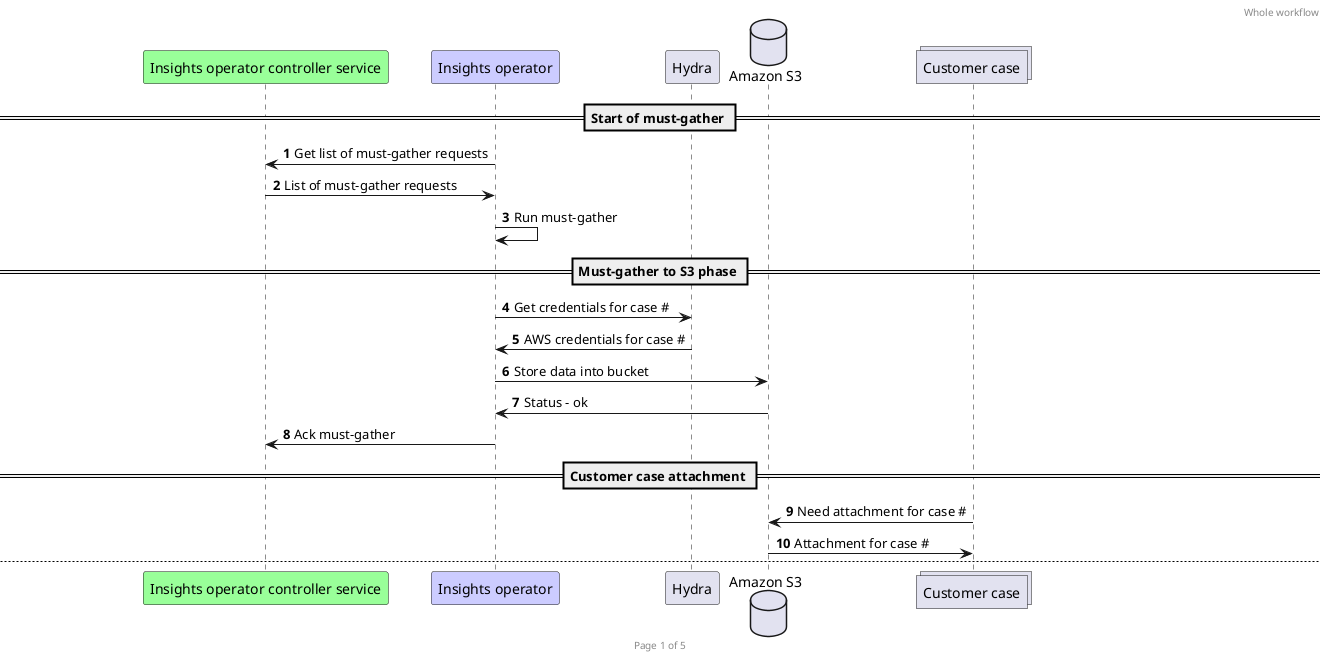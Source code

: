 // Copyright Pavel Tisnovsky 2019
//
// vim:syntax=plantuml

@startuml

header Storing data from must-gather into S3 to be attached into customer case
footer Page %page% of %lastpage%

participant "Insights operator controller service" as service #99FF99
participant "Insights operator" as operator #ccccff
participant "Hydra" as hydra
database "Amazon S3" as s3
collections "Customer case" as case

autonumber 1
== Start of must-gather ==
operator -> service: Get list of must-gather requests
service -> operator: List of must-gather requests
operator -> operator: Run must-gather
== Must-gather to S3 phase ==
operator -> hydra: Get credentials for case #
hydra -> operator: AWS credentials for case #
operator -> s3: Store data into bucket
s3 -> operator: Status - ok
operator -> service: Ack must-gather
== Customer case attachment ==
case -> s3: Need attachment for case #
s3 -> case: Attachment for case #

newpage
autonumber 1
== Start of must-gather ==
operator -> service: Get list of must-gather requests
note right: Cluster ID
service -> operator: List of must-gather requests
note left: Customer case # is included in records
operator -> operator: Run must-gather
note right: Take some time to finish...

newpage
autonumber 4
== Must-gather to S3 phase ==
operator -> hydra: Get credentials for case #
hydra -> operator: AWS credentials for case #
note right: Access key, secret key, bucket, region, ...
operator -> s3: Store data into bucket
note right: We have just write access
s3 -[#green]> operator: Status - ok
operator -[#green]> service: Ack must-gather
note left: This is flagged in a database

newpage
autonumber 9
== Customer case attachment ==
case -> s3: Need attachment for case #
note right: Actually not in scope of this design (solved already)
s3 -> case: Attachment for case #

newpage
autonumber 1
== Start of must-gather ==
operator -> service: Get list of must-gather requests
note right: Cluster ID
service -> operator: List of must-gather requests
note left: Customer case # is included in records
operator -> operator: Run must-gather
note right: Take some time to finish...
== Must-gather to S3 phase ==
operator -> hydra: Get credentials for case #
hydra -> operator: AWS credentials for case #
note right: Access key, secret key, bucket, region, ...
operator -> s3: Store data into bucket
note right: We have just write access
s3 -[#green]> operator: Status - ok
operator -[#green]> service: Ack must-gather
note left: This is flagged in a database
header Whole workflow
== Customer case attachment ==
case -> s3: Need attachment for case #
note right: Actually not in scope of this design (solved already)
s3 -> case: Attachment for case #

@enduml
